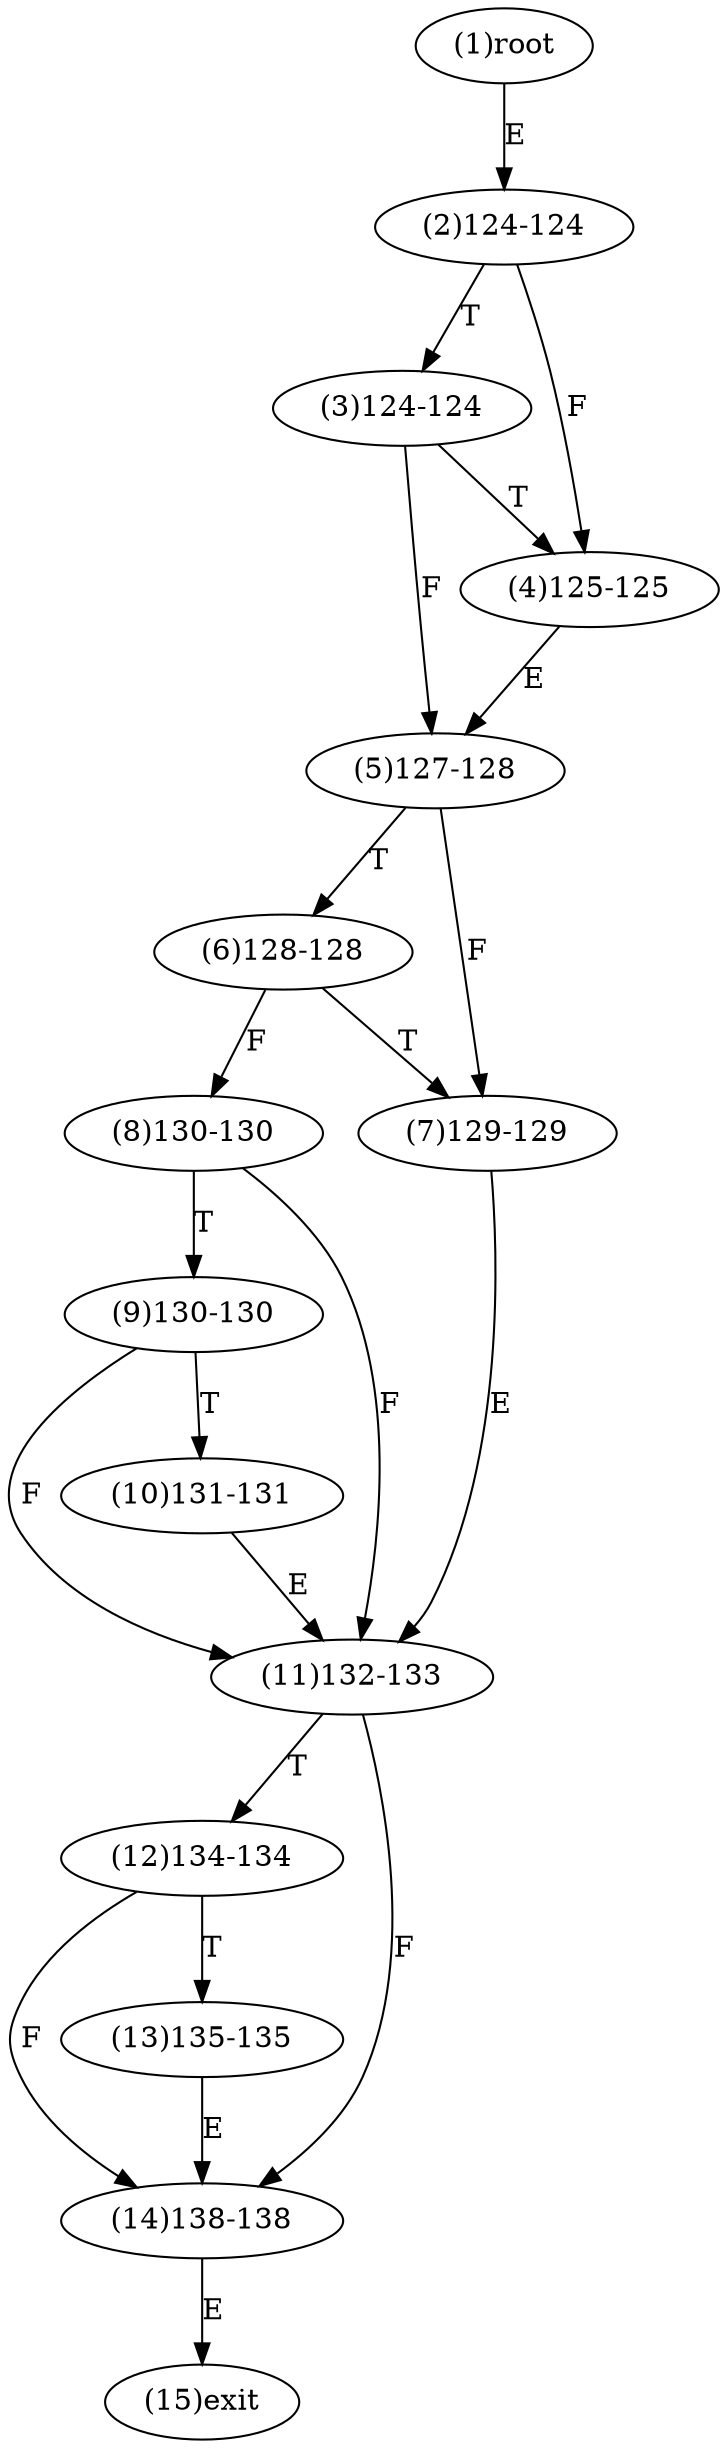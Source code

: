 digraph "" { 
1[ label="(1)root"];
2[ label="(2)124-124"];
3[ label="(3)124-124"];
4[ label="(4)125-125"];
5[ label="(5)127-128"];
6[ label="(6)128-128"];
7[ label="(7)129-129"];
8[ label="(8)130-130"];
9[ label="(9)130-130"];
10[ label="(10)131-131"];
11[ label="(11)132-133"];
12[ label="(12)134-134"];
13[ label="(13)135-135"];
14[ label="(14)138-138"];
15[ label="(15)exit"];
1->2[ label="E"];
2->4[ label="F"];
2->3[ label="T"];
3->5[ label="F"];
3->4[ label="T"];
4->5[ label="E"];
5->7[ label="F"];
5->6[ label="T"];
6->8[ label="F"];
6->7[ label="T"];
7->11[ label="E"];
8->11[ label="F"];
8->9[ label="T"];
9->11[ label="F"];
9->10[ label="T"];
10->11[ label="E"];
11->14[ label="F"];
11->12[ label="T"];
12->14[ label="F"];
12->13[ label="T"];
13->14[ label="E"];
14->15[ label="E"];
}